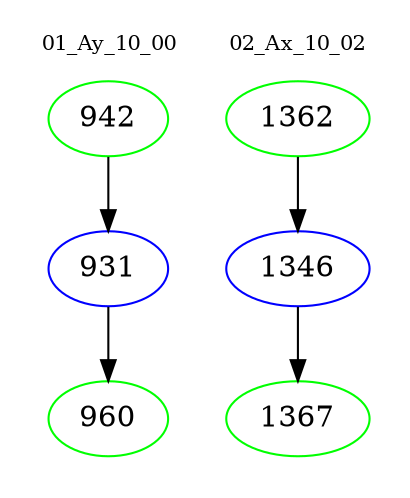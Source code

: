 digraph{
subgraph cluster_0 {
color = white
label = "01_Ay_10_00";
fontsize=10;
T0_942 [label="942", color="green"]
T0_942 -> T0_931 [color="black"]
T0_931 [label="931", color="blue"]
T0_931 -> T0_960 [color="black"]
T0_960 [label="960", color="green"]
}
subgraph cluster_1 {
color = white
label = "02_Ax_10_02";
fontsize=10;
T1_1362 [label="1362", color="green"]
T1_1362 -> T1_1346 [color="black"]
T1_1346 [label="1346", color="blue"]
T1_1346 -> T1_1367 [color="black"]
T1_1367 [label="1367", color="green"]
}
}
